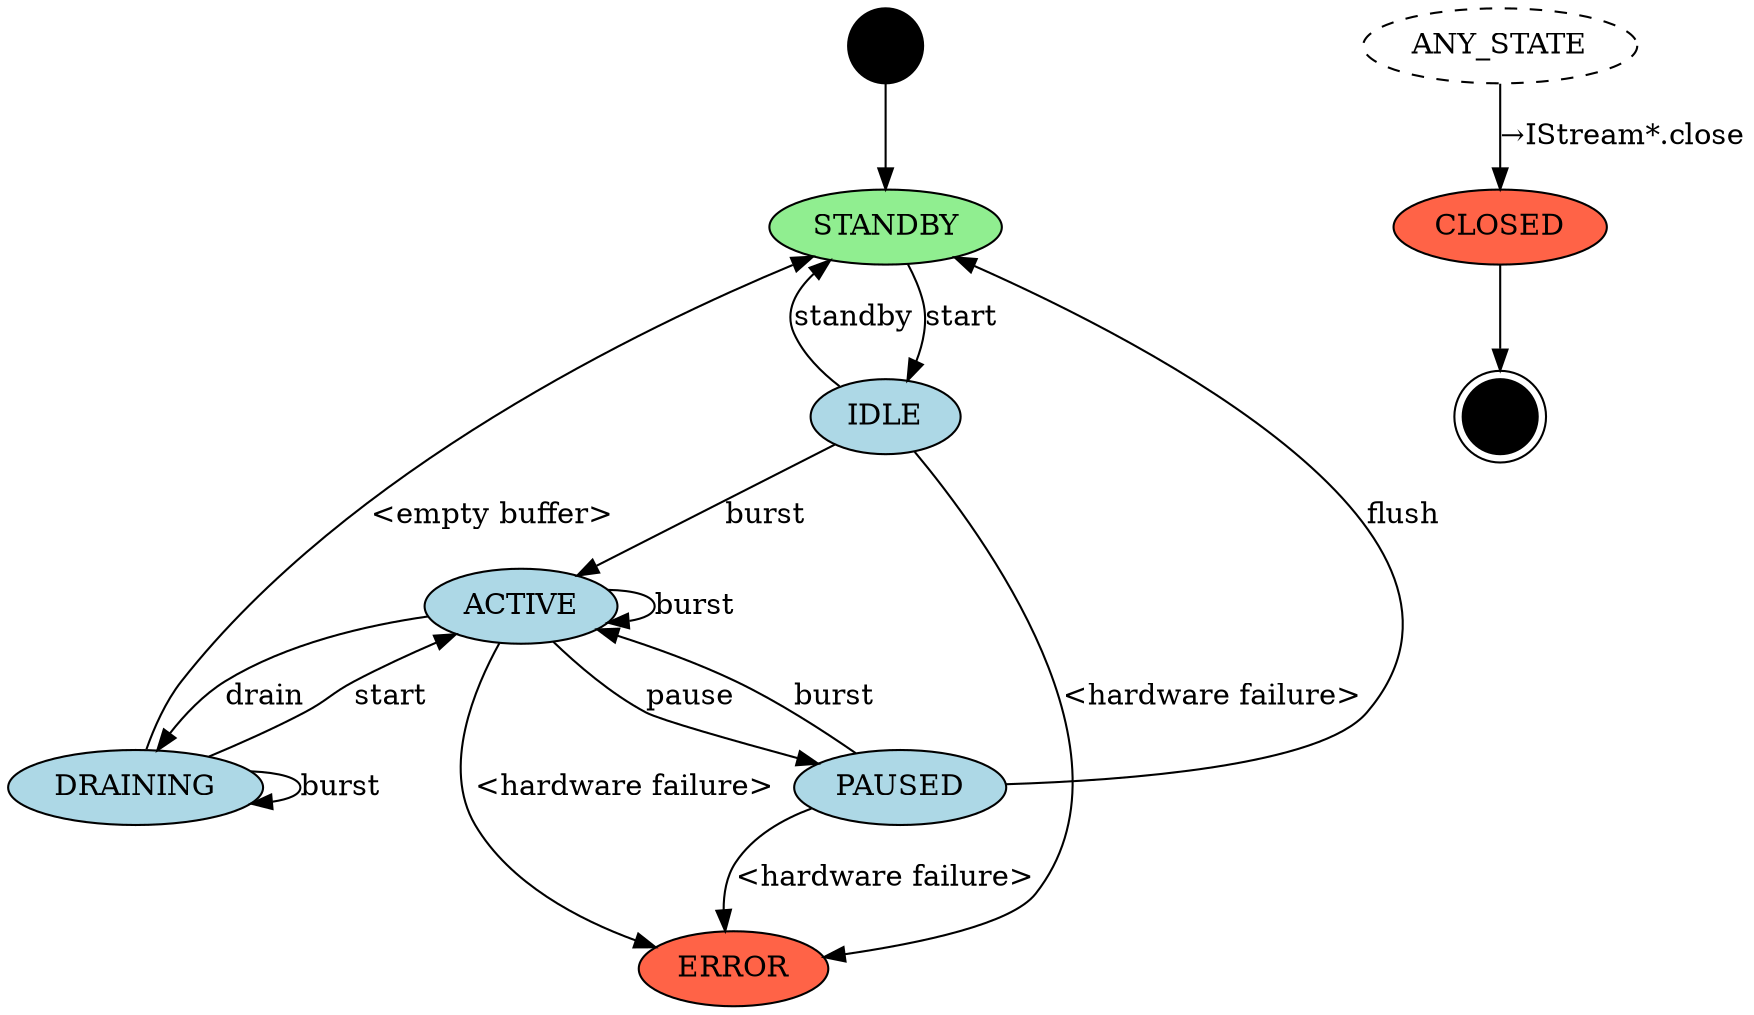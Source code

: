 // Copyright (C) 2022 The Android Open Source Project
//
// Licensed under the Apache License, Version 2.0 (the "License");
// you may not use this file except in compliance with the License.
// You may obtain a copy of the License at
//
//      http://www.apache.org/licenses/LICENSE-2.0
//
// Unless required by applicable law or agreed to in writing, software
// distributed under the License is distributed on an "AS IS" BASIS,
// WITHOUT WARRANTIES OR CONDITIONS OF ANY KIND, either express or implied.
// See the License for the specific language governing permissions and
// limitations under the License.

// To render: dot -Tpng stream-in-sm.gv -o stream-in-sm.png
digraph stream_in_state_machine {
    node [shape=point style=filled fillcolor=black width=0.5] I;
    node [shape=doublecircle width=0.5] F;
    node [shape=oval width=1];
    node [fillcolor=lightgreen] STANDBY;  // buffer is empty
    node [fillcolor=tomato] CLOSED;
    node [fillcolor=tomato] ERROR;
    node [style=dashed] ANY_STATE;
    node [fillcolor=lightblue style=filled];
    I -> STANDBY;
    STANDBY -> IDLE [label="start"];    // producer -> active
    IDLE -> STANDBY [label="standby"];  // producer -> passive, buffer is cleared
    IDLE -> ACTIVE [label="burst"];     // consumer -> active
    ACTIVE -> ACTIVE [label="burst"];
    ACTIVE -> PAUSED [label="pause"];   // consumer -> passive
    ACTIVE -> DRAINING [label="drain"]; // producer -> passive
    PAUSED -> ACTIVE [label="burst"];   // consumer -> active
    PAUSED -> STANDBY [label="flush"];  // producer -> passive, buffer is cleared
    DRAINING -> DRAINING [label="burst"];
    DRAINING -> ACTIVE [label="start"];  // producer -> active
    DRAINING -> STANDBY [label="<empty buffer>"];  // consumer deactivates
    IDLE -> ERROR [label="<hardware failure>"];
    ACTIVE -> ERROR [label="<hardware failure>"];
    PAUSED -> ERROR [label="<hardware failure>"];
    ANY_STATE -> CLOSED [label="→IStream*.close"];
    CLOSED -> F;
}

